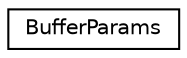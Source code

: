 digraph G
{
  edge [fontname="Helvetica",fontsize="10",labelfontname="Helvetica",labelfontsize="10"];
  node [fontname="Helvetica",fontsize="10",shape=record];
  rankdir=LR;
  Node1 [label="BufferParams",height=0.2,width=0.4,color="black", fillcolor="white", style="filled",URL="$d0/d27/classBufferParams.html"];
}
